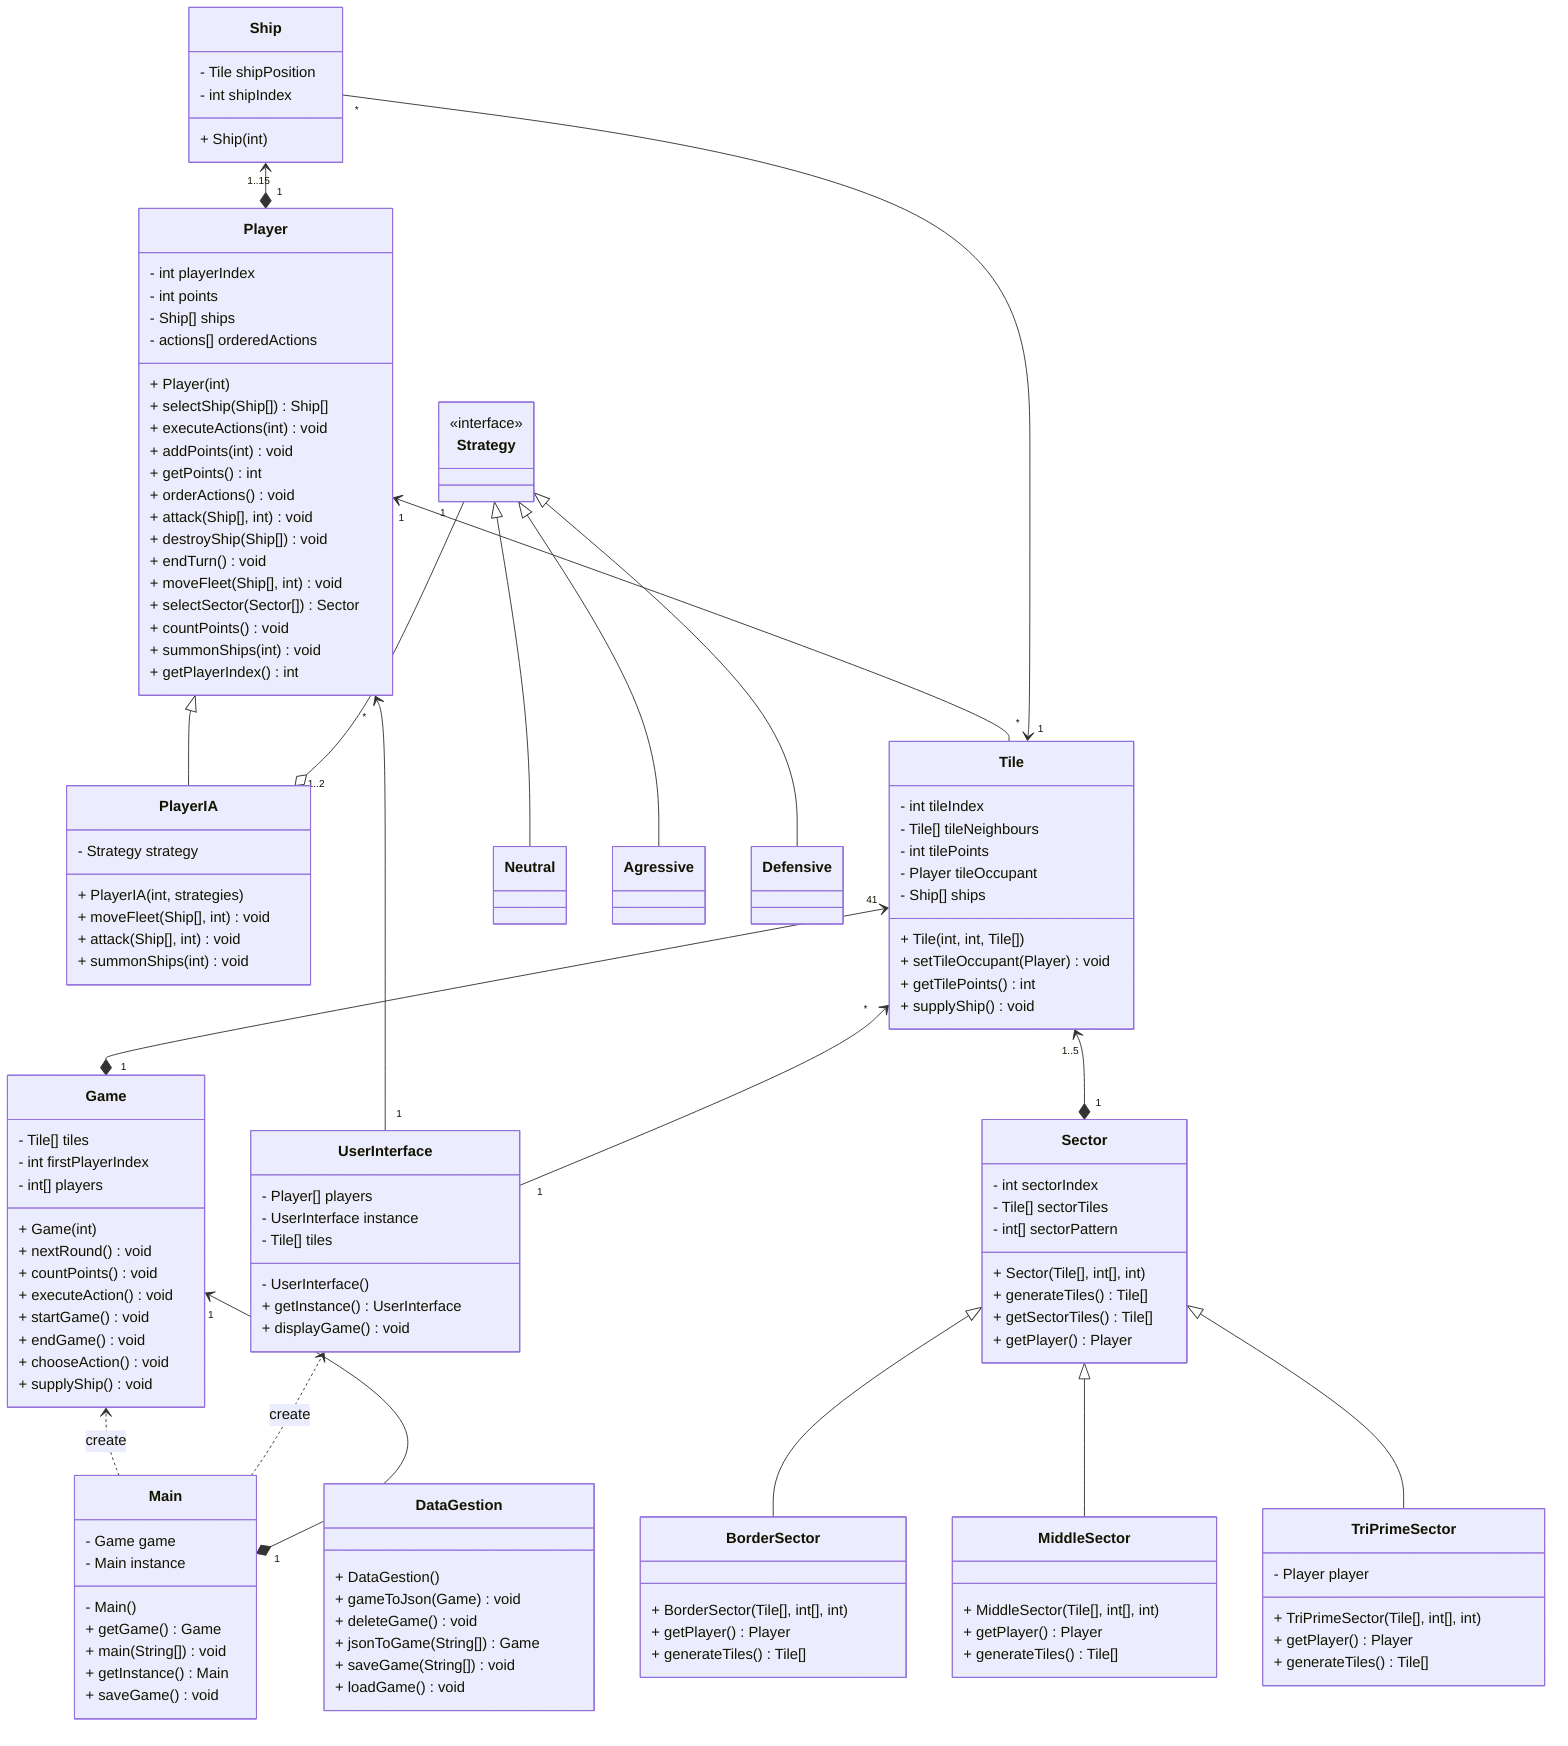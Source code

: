 classDiagram
direction BT
class BorderSector {
  + BorderSector(Tile[], int[], int)
  + getPlayer() Player
  + generateTiles() Tile[]
}
class DataGestion {
  + DataGestion()
  + gameToJson(Game) void
  + deleteGame() void
  + jsonToGame(String[]) Game
  + saveGame(String[]) void
  + loadGame() void
}
class Game {
  + Game(int)
  - Tile[] tiles
  - int firstPlayerIndex
  - int[] players
  + nextRound() void
  + countPoints() void
  + executeAction() void
  + startGame() void
  + endGame() void
  + chooseAction() void
	+ supplyShip() void
}
class Main {
  - Main()
  - Game game
  - Main instance
  + getGame() Game
  + main(String[]) void
  + getInstance() Main
  + saveGame() void
}
class MiddleSector {
  + MiddleSector(Tile[], int[], int)
  + getPlayer() Player
  + generateTiles() Tile[]
}
class Player {
  + Player(int)
  - int playerIndex
  - int points
  - Ship[] ships
  - actions[] orderedActions
  + selectShip(Ship[]) Ship[]
  + executeActions(int) void
  + addPoints(int) void
  + getPoints() int
  + orderActions() void
  + attack(Ship[], int) void
	+ destroyShip(Ship[]) void
  + endTurn() void
  + moveFleet(Ship[], int) void
  + selectSector(Sector[]) Sector
  + countPoints() void
  + summonShips(int) void
  + getPlayerIndex() int
}
class PlayerIA {
  + PlayerIA(int, strategies)
  - Strategy strategy
  + moveFleet(Ship[], int) void
  + attack(Ship[], int) void
  + summonShips(int) void
}
class Sector {
  + Sector(Tile[], int[], int)
  - int sectorIndex
  - Tile[] sectorTiles
  - int[] sectorPattern
  + generateTiles() Tile[]
  + getSectorTiles() Tile[]
  + getPlayer() Player
}
class Ship {
  + Ship(int)
  - Tile shipPosition
  - int shipIndex
}
class Tile {
  + Tile(int, int, Tile[])
  - int tileIndex
  - Tile[] tileNeighbours
  - int tilePoints
  - Player tileOccupant
	- Ship[] ships
  + setTileOccupant(Player) void
  + getTilePoints() int
	+ supplyShip() void
}
class TriPrimeSector {
  + TriPrimeSector(Tile[], int[], int)
  - Player player
  + getPlayer() Player
  + generateTiles() Tile[]
}
class UserInterface {
  - UserInterface()
  - Player[] players
  - UserInterface instance
  - Tile[] tiles
  + getInstance() UserInterface
	+ displayGame() void
}
class Strategy {
	<<interface>>
}


BorderSector  --|>  Sector
Game "1" *--> "41" Tile
Main  ..>  Game : create
Main  ..>  UserInterface : create
Main "1" *--> "1" Game
MiddleSector  --|>  Sector
Player "1" *--> "1..15" Ship
PlayerIA  --|>  Player
Sector "1" *--> "1..5" Tile
Ship "*" --> "1" Tile
Tile "*" --> "1" Player
TriPrimeSector  --|>  Sector
UserInterface "1" --> "*" Player
UserInterface "1" --> "*" Tile
PlayerIA "1..2" o-- "1" Strategy
Neutral --|> Strategy
Agressive --|> Strategy
Defensive --|> Strategy